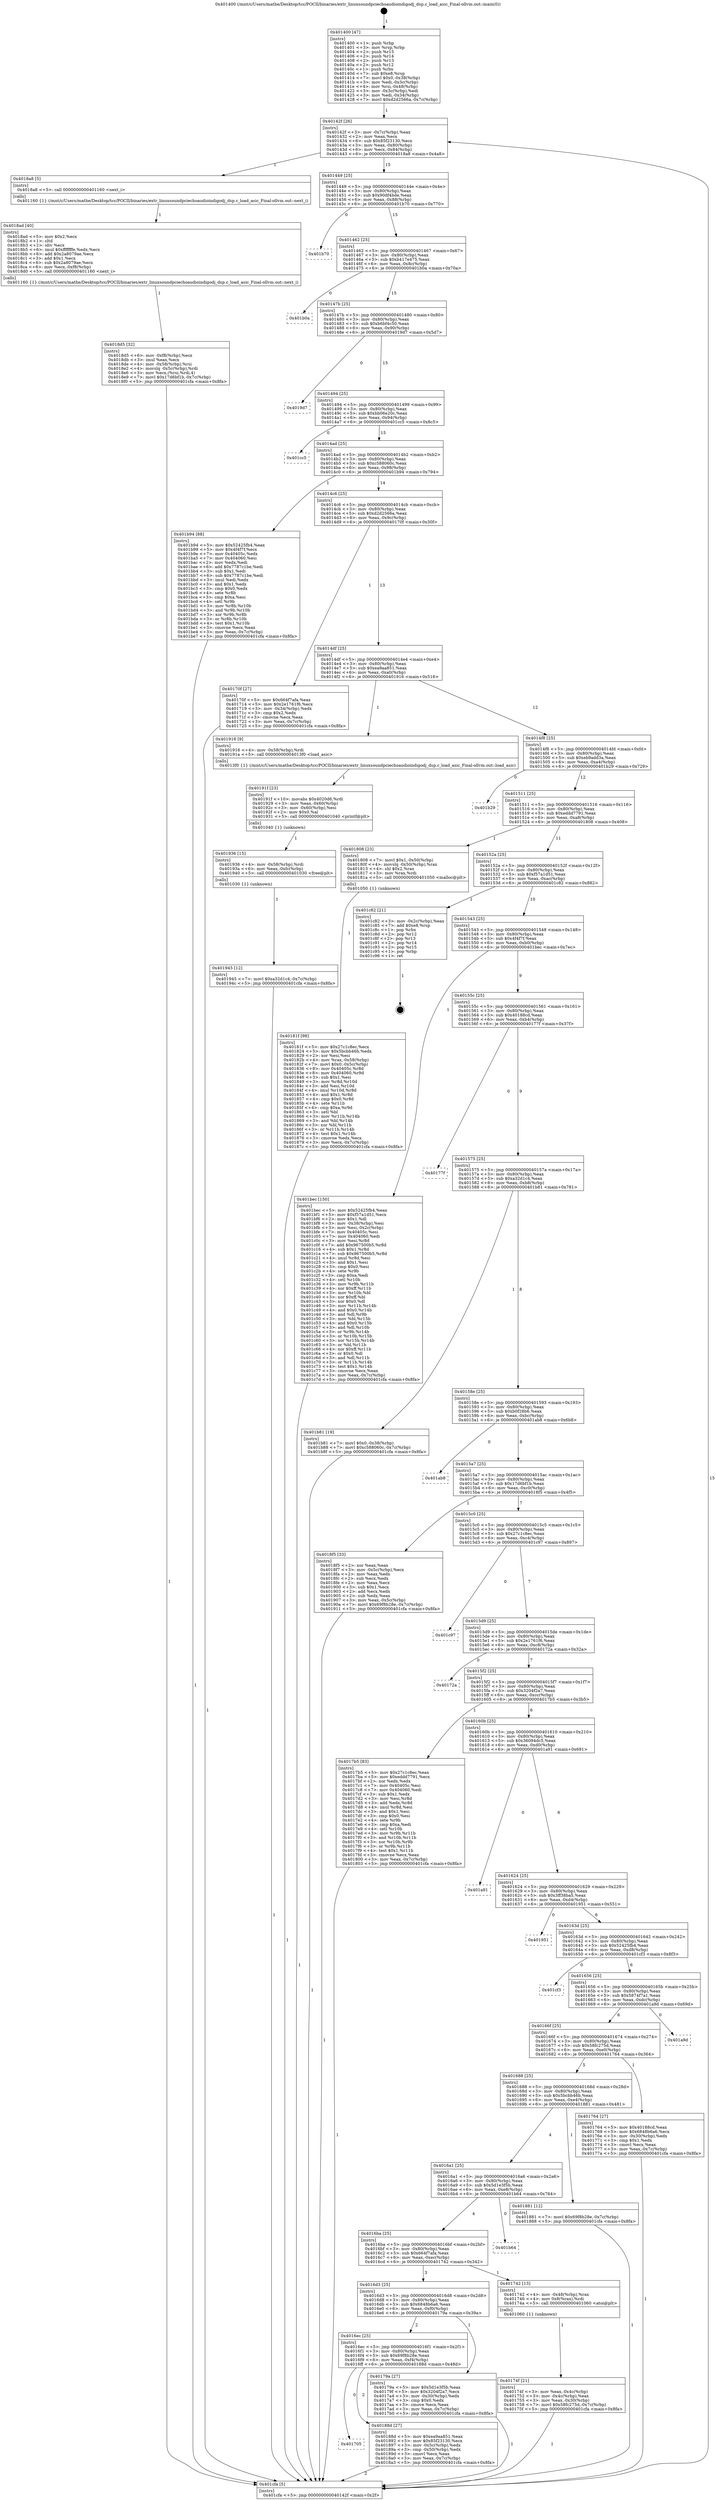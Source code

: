 digraph "0x401400" {
  label = "0x401400 (/mnt/c/Users/mathe/Desktop/tcc/POCII/binaries/extr_linuxsoundpciechoaudioindigodj_dsp.c_load_asic_Final-ollvm.out::main(0))"
  labelloc = "t"
  node[shape=record]

  Entry [label="",width=0.3,height=0.3,shape=circle,fillcolor=black,style=filled]
  "0x40142f" [label="{
     0x40142f [26]\l
     | [instrs]\l
     &nbsp;&nbsp;0x40142f \<+3\>: mov -0x7c(%rbp),%eax\l
     &nbsp;&nbsp;0x401432 \<+2\>: mov %eax,%ecx\l
     &nbsp;&nbsp;0x401434 \<+6\>: sub $0x85f23130,%ecx\l
     &nbsp;&nbsp;0x40143a \<+3\>: mov %eax,-0x80(%rbp)\l
     &nbsp;&nbsp;0x40143d \<+6\>: mov %ecx,-0x84(%rbp)\l
     &nbsp;&nbsp;0x401443 \<+6\>: je 00000000004018a8 \<main+0x4a8\>\l
  }"]
  "0x4018a8" [label="{
     0x4018a8 [5]\l
     | [instrs]\l
     &nbsp;&nbsp;0x4018a8 \<+5\>: call 0000000000401160 \<next_i\>\l
     | [calls]\l
     &nbsp;&nbsp;0x401160 \{1\} (/mnt/c/Users/mathe/Desktop/tcc/POCII/binaries/extr_linuxsoundpciechoaudioindigodj_dsp.c_load_asic_Final-ollvm.out::next_i)\l
  }"]
  "0x401449" [label="{
     0x401449 [25]\l
     | [instrs]\l
     &nbsp;&nbsp;0x401449 \<+5\>: jmp 000000000040144e \<main+0x4e\>\l
     &nbsp;&nbsp;0x40144e \<+3\>: mov -0x80(%rbp),%eax\l
     &nbsp;&nbsp;0x401451 \<+5\>: sub $0x90df4bde,%eax\l
     &nbsp;&nbsp;0x401456 \<+6\>: mov %eax,-0x88(%rbp)\l
     &nbsp;&nbsp;0x40145c \<+6\>: je 0000000000401b70 \<main+0x770\>\l
  }"]
  Exit [label="",width=0.3,height=0.3,shape=circle,fillcolor=black,style=filled,peripheries=2]
  "0x401b70" [label="{
     0x401b70\l
  }", style=dashed]
  "0x401462" [label="{
     0x401462 [25]\l
     | [instrs]\l
     &nbsp;&nbsp;0x401462 \<+5\>: jmp 0000000000401467 \<main+0x67\>\l
     &nbsp;&nbsp;0x401467 \<+3\>: mov -0x80(%rbp),%eax\l
     &nbsp;&nbsp;0x40146a \<+5\>: sub $0xb417e475,%eax\l
     &nbsp;&nbsp;0x40146f \<+6\>: mov %eax,-0x8c(%rbp)\l
     &nbsp;&nbsp;0x401475 \<+6\>: je 0000000000401b0a \<main+0x70a\>\l
  }"]
  "0x401945" [label="{
     0x401945 [12]\l
     | [instrs]\l
     &nbsp;&nbsp;0x401945 \<+7\>: movl $0xa32d1c4,-0x7c(%rbp)\l
     &nbsp;&nbsp;0x40194c \<+5\>: jmp 0000000000401cfa \<main+0x8fa\>\l
  }"]
  "0x401b0a" [label="{
     0x401b0a\l
  }", style=dashed]
  "0x40147b" [label="{
     0x40147b [25]\l
     | [instrs]\l
     &nbsp;&nbsp;0x40147b \<+5\>: jmp 0000000000401480 \<main+0x80\>\l
     &nbsp;&nbsp;0x401480 \<+3\>: mov -0x80(%rbp),%eax\l
     &nbsp;&nbsp;0x401483 \<+5\>: sub $0xb6bf4c50,%eax\l
     &nbsp;&nbsp;0x401488 \<+6\>: mov %eax,-0x90(%rbp)\l
     &nbsp;&nbsp;0x40148e \<+6\>: je 00000000004019d7 \<main+0x5d7\>\l
  }"]
  "0x401936" [label="{
     0x401936 [15]\l
     | [instrs]\l
     &nbsp;&nbsp;0x401936 \<+4\>: mov -0x58(%rbp),%rdi\l
     &nbsp;&nbsp;0x40193a \<+6\>: mov %eax,-0xfc(%rbp)\l
     &nbsp;&nbsp;0x401940 \<+5\>: call 0000000000401030 \<free@plt\>\l
     | [calls]\l
     &nbsp;&nbsp;0x401030 \{1\} (unknown)\l
  }"]
  "0x4019d7" [label="{
     0x4019d7\l
  }", style=dashed]
  "0x401494" [label="{
     0x401494 [25]\l
     | [instrs]\l
     &nbsp;&nbsp;0x401494 \<+5\>: jmp 0000000000401499 \<main+0x99\>\l
     &nbsp;&nbsp;0x401499 \<+3\>: mov -0x80(%rbp),%eax\l
     &nbsp;&nbsp;0x40149c \<+5\>: sub $0xbb06e20c,%eax\l
     &nbsp;&nbsp;0x4014a1 \<+6\>: mov %eax,-0x94(%rbp)\l
     &nbsp;&nbsp;0x4014a7 \<+6\>: je 0000000000401cc5 \<main+0x8c5\>\l
  }"]
  "0x40191f" [label="{
     0x40191f [23]\l
     | [instrs]\l
     &nbsp;&nbsp;0x40191f \<+10\>: movabs $0x4020d6,%rdi\l
     &nbsp;&nbsp;0x401929 \<+3\>: mov %eax,-0x60(%rbp)\l
     &nbsp;&nbsp;0x40192c \<+3\>: mov -0x60(%rbp),%esi\l
     &nbsp;&nbsp;0x40192f \<+2\>: mov $0x0,%al\l
     &nbsp;&nbsp;0x401931 \<+5\>: call 0000000000401040 \<printf@plt\>\l
     | [calls]\l
     &nbsp;&nbsp;0x401040 \{1\} (unknown)\l
  }"]
  "0x401cc5" [label="{
     0x401cc5\l
  }", style=dashed]
  "0x4014ad" [label="{
     0x4014ad [25]\l
     | [instrs]\l
     &nbsp;&nbsp;0x4014ad \<+5\>: jmp 00000000004014b2 \<main+0xb2\>\l
     &nbsp;&nbsp;0x4014b2 \<+3\>: mov -0x80(%rbp),%eax\l
     &nbsp;&nbsp;0x4014b5 \<+5\>: sub $0xc588060c,%eax\l
     &nbsp;&nbsp;0x4014ba \<+6\>: mov %eax,-0x98(%rbp)\l
     &nbsp;&nbsp;0x4014c0 \<+6\>: je 0000000000401b94 \<main+0x794\>\l
  }"]
  "0x4018d5" [label="{
     0x4018d5 [32]\l
     | [instrs]\l
     &nbsp;&nbsp;0x4018d5 \<+6\>: mov -0xf8(%rbp),%ecx\l
     &nbsp;&nbsp;0x4018db \<+3\>: imul %eax,%ecx\l
     &nbsp;&nbsp;0x4018de \<+4\>: mov -0x58(%rbp),%rsi\l
     &nbsp;&nbsp;0x4018e2 \<+4\>: movslq -0x5c(%rbp),%rdi\l
     &nbsp;&nbsp;0x4018e6 \<+3\>: mov %ecx,(%rsi,%rdi,4)\l
     &nbsp;&nbsp;0x4018e9 \<+7\>: movl $0x17d6bf1b,-0x7c(%rbp)\l
     &nbsp;&nbsp;0x4018f0 \<+5\>: jmp 0000000000401cfa \<main+0x8fa\>\l
  }"]
  "0x401b94" [label="{
     0x401b94 [88]\l
     | [instrs]\l
     &nbsp;&nbsp;0x401b94 \<+5\>: mov $0x52425fb4,%eax\l
     &nbsp;&nbsp;0x401b99 \<+5\>: mov $0x4f4f7f,%ecx\l
     &nbsp;&nbsp;0x401b9e \<+7\>: mov 0x40405c,%edx\l
     &nbsp;&nbsp;0x401ba5 \<+7\>: mov 0x404060,%esi\l
     &nbsp;&nbsp;0x401bac \<+2\>: mov %edx,%edi\l
     &nbsp;&nbsp;0x401bae \<+6\>: add $0x7787c1be,%edi\l
     &nbsp;&nbsp;0x401bb4 \<+3\>: sub $0x1,%edi\l
     &nbsp;&nbsp;0x401bb7 \<+6\>: sub $0x7787c1be,%edi\l
     &nbsp;&nbsp;0x401bbd \<+3\>: imul %edi,%edx\l
     &nbsp;&nbsp;0x401bc0 \<+3\>: and $0x1,%edx\l
     &nbsp;&nbsp;0x401bc3 \<+3\>: cmp $0x0,%edx\l
     &nbsp;&nbsp;0x401bc6 \<+4\>: sete %r8b\l
     &nbsp;&nbsp;0x401bca \<+3\>: cmp $0xa,%esi\l
     &nbsp;&nbsp;0x401bcd \<+4\>: setl %r9b\l
     &nbsp;&nbsp;0x401bd1 \<+3\>: mov %r8b,%r10b\l
     &nbsp;&nbsp;0x401bd4 \<+3\>: and %r9b,%r10b\l
     &nbsp;&nbsp;0x401bd7 \<+3\>: xor %r9b,%r8b\l
     &nbsp;&nbsp;0x401bda \<+3\>: or %r8b,%r10b\l
     &nbsp;&nbsp;0x401bdd \<+4\>: test $0x1,%r10b\l
     &nbsp;&nbsp;0x401be1 \<+3\>: cmovne %ecx,%eax\l
     &nbsp;&nbsp;0x401be4 \<+3\>: mov %eax,-0x7c(%rbp)\l
     &nbsp;&nbsp;0x401be7 \<+5\>: jmp 0000000000401cfa \<main+0x8fa\>\l
  }"]
  "0x4014c6" [label="{
     0x4014c6 [25]\l
     | [instrs]\l
     &nbsp;&nbsp;0x4014c6 \<+5\>: jmp 00000000004014cb \<main+0xcb\>\l
     &nbsp;&nbsp;0x4014cb \<+3\>: mov -0x80(%rbp),%eax\l
     &nbsp;&nbsp;0x4014ce \<+5\>: sub $0xd2d2566a,%eax\l
     &nbsp;&nbsp;0x4014d3 \<+6\>: mov %eax,-0x9c(%rbp)\l
     &nbsp;&nbsp;0x4014d9 \<+6\>: je 000000000040170f \<main+0x30f\>\l
  }"]
  "0x4018ad" [label="{
     0x4018ad [40]\l
     | [instrs]\l
     &nbsp;&nbsp;0x4018ad \<+5\>: mov $0x2,%ecx\l
     &nbsp;&nbsp;0x4018b2 \<+1\>: cltd\l
     &nbsp;&nbsp;0x4018b3 \<+2\>: idiv %ecx\l
     &nbsp;&nbsp;0x4018b5 \<+6\>: imul $0xfffffffe,%edx,%ecx\l
     &nbsp;&nbsp;0x4018bb \<+6\>: add $0x2a8079ae,%ecx\l
     &nbsp;&nbsp;0x4018c1 \<+3\>: add $0x1,%ecx\l
     &nbsp;&nbsp;0x4018c4 \<+6\>: sub $0x2a8079ae,%ecx\l
     &nbsp;&nbsp;0x4018ca \<+6\>: mov %ecx,-0xf8(%rbp)\l
     &nbsp;&nbsp;0x4018d0 \<+5\>: call 0000000000401160 \<next_i\>\l
     | [calls]\l
     &nbsp;&nbsp;0x401160 \{1\} (/mnt/c/Users/mathe/Desktop/tcc/POCII/binaries/extr_linuxsoundpciechoaudioindigodj_dsp.c_load_asic_Final-ollvm.out::next_i)\l
  }"]
  "0x40170f" [label="{
     0x40170f [27]\l
     | [instrs]\l
     &nbsp;&nbsp;0x40170f \<+5\>: mov $0x664f7afa,%eax\l
     &nbsp;&nbsp;0x401714 \<+5\>: mov $0x2e1761f6,%ecx\l
     &nbsp;&nbsp;0x401719 \<+3\>: mov -0x34(%rbp),%edx\l
     &nbsp;&nbsp;0x40171c \<+3\>: cmp $0x2,%edx\l
     &nbsp;&nbsp;0x40171f \<+3\>: cmovne %ecx,%eax\l
     &nbsp;&nbsp;0x401722 \<+3\>: mov %eax,-0x7c(%rbp)\l
     &nbsp;&nbsp;0x401725 \<+5\>: jmp 0000000000401cfa \<main+0x8fa\>\l
  }"]
  "0x4014df" [label="{
     0x4014df [25]\l
     | [instrs]\l
     &nbsp;&nbsp;0x4014df \<+5\>: jmp 00000000004014e4 \<main+0xe4\>\l
     &nbsp;&nbsp;0x4014e4 \<+3\>: mov -0x80(%rbp),%eax\l
     &nbsp;&nbsp;0x4014e7 \<+5\>: sub $0xea9aa851,%eax\l
     &nbsp;&nbsp;0x4014ec \<+6\>: mov %eax,-0xa0(%rbp)\l
     &nbsp;&nbsp;0x4014f2 \<+6\>: je 0000000000401916 \<main+0x516\>\l
  }"]
  "0x401cfa" [label="{
     0x401cfa [5]\l
     | [instrs]\l
     &nbsp;&nbsp;0x401cfa \<+5\>: jmp 000000000040142f \<main+0x2f\>\l
  }"]
  "0x401400" [label="{
     0x401400 [47]\l
     | [instrs]\l
     &nbsp;&nbsp;0x401400 \<+1\>: push %rbp\l
     &nbsp;&nbsp;0x401401 \<+3\>: mov %rsp,%rbp\l
     &nbsp;&nbsp;0x401404 \<+2\>: push %r15\l
     &nbsp;&nbsp;0x401406 \<+2\>: push %r14\l
     &nbsp;&nbsp;0x401408 \<+2\>: push %r13\l
     &nbsp;&nbsp;0x40140a \<+2\>: push %r12\l
     &nbsp;&nbsp;0x40140c \<+1\>: push %rbx\l
     &nbsp;&nbsp;0x40140d \<+7\>: sub $0xe8,%rsp\l
     &nbsp;&nbsp;0x401414 \<+7\>: movl $0x0,-0x38(%rbp)\l
     &nbsp;&nbsp;0x40141b \<+3\>: mov %edi,-0x3c(%rbp)\l
     &nbsp;&nbsp;0x40141e \<+4\>: mov %rsi,-0x48(%rbp)\l
     &nbsp;&nbsp;0x401422 \<+3\>: mov -0x3c(%rbp),%edi\l
     &nbsp;&nbsp;0x401425 \<+3\>: mov %edi,-0x34(%rbp)\l
     &nbsp;&nbsp;0x401428 \<+7\>: movl $0xd2d2566a,-0x7c(%rbp)\l
  }"]
  "0x401705" [label="{
     0x401705\l
  }", style=dashed]
  "0x401916" [label="{
     0x401916 [9]\l
     | [instrs]\l
     &nbsp;&nbsp;0x401916 \<+4\>: mov -0x58(%rbp),%rdi\l
     &nbsp;&nbsp;0x40191a \<+5\>: call 00000000004013f0 \<load_asic\>\l
     | [calls]\l
     &nbsp;&nbsp;0x4013f0 \{1\} (/mnt/c/Users/mathe/Desktop/tcc/POCII/binaries/extr_linuxsoundpciechoaudioindigodj_dsp.c_load_asic_Final-ollvm.out::load_asic)\l
  }"]
  "0x4014f8" [label="{
     0x4014f8 [25]\l
     | [instrs]\l
     &nbsp;&nbsp;0x4014f8 \<+5\>: jmp 00000000004014fd \<main+0xfd\>\l
     &nbsp;&nbsp;0x4014fd \<+3\>: mov -0x80(%rbp),%eax\l
     &nbsp;&nbsp;0x401500 \<+5\>: sub $0xeb9add3a,%eax\l
     &nbsp;&nbsp;0x401505 \<+6\>: mov %eax,-0xa4(%rbp)\l
     &nbsp;&nbsp;0x40150b \<+6\>: je 0000000000401b29 \<main+0x729\>\l
  }"]
  "0x40188d" [label="{
     0x40188d [27]\l
     | [instrs]\l
     &nbsp;&nbsp;0x40188d \<+5\>: mov $0xea9aa851,%eax\l
     &nbsp;&nbsp;0x401892 \<+5\>: mov $0x85f23130,%ecx\l
     &nbsp;&nbsp;0x401897 \<+3\>: mov -0x5c(%rbp),%edx\l
     &nbsp;&nbsp;0x40189a \<+3\>: cmp -0x50(%rbp),%edx\l
     &nbsp;&nbsp;0x40189d \<+3\>: cmovl %ecx,%eax\l
     &nbsp;&nbsp;0x4018a0 \<+3\>: mov %eax,-0x7c(%rbp)\l
     &nbsp;&nbsp;0x4018a3 \<+5\>: jmp 0000000000401cfa \<main+0x8fa\>\l
  }"]
  "0x401b29" [label="{
     0x401b29\l
  }", style=dashed]
  "0x401511" [label="{
     0x401511 [25]\l
     | [instrs]\l
     &nbsp;&nbsp;0x401511 \<+5\>: jmp 0000000000401516 \<main+0x116\>\l
     &nbsp;&nbsp;0x401516 \<+3\>: mov -0x80(%rbp),%eax\l
     &nbsp;&nbsp;0x401519 \<+5\>: sub $0xeddd7791,%eax\l
     &nbsp;&nbsp;0x40151e \<+6\>: mov %eax,-0xa8(%rbp)\l
     &nbsp;&nbsp;0x401524 \<+6\>: je 0000000000401808 \<main+0x408\>\l
  }"]
  "0x40181f" [label="{
     0x40181f [98]\l
     | [instrs]\l
     &nbsp;&nbsp;0x40181f \<+5\>: mov $0x27c1c8ec,%ecx\l
     &nbsp;&nbsp;0x401824 \<+5\>: mov $0x5bcbb46b,%edx\l
     &nbsp;&nbsp;0x401829 \<+2\>: xor %esi,%esi\l
     &nbsp;&nbsp;0x40182b \<+4\>: mov %rax,-0x58(%rbp)\l
     &nbsp;&nbsp;0x40182f \<+7\>: movl $0x0,-0x5c(%rbp)\l
     &nbsp;&nbsp;0x401836 \<+8\>: mov 0x40405c,%r8d\l
     &nbsp;&nbsp;0x40183e \<+8\>: mov 0x404060,%r9d\l
     &nbsp;&nbsp;0x401846 \<+3\>: sub $0x1,%esi\l
     &nbsp;&nbsp;0x401849 \<+3\>: mov %r8d,%r10d\l
     &nbsp;&nbsp;0x40184c \<+3\>: add %esi,%r10d\l
     &nbsp;&nbsp;0x40184f \<+4\>: imul %r10d,%r8d\l
     &nbsp;&nbsp;0x401853 \<+4\>: and $0x1,%r8d\l
     &nbsp;&nbsp;0x401857 \<+4\>: cmp $0x0,%r8d\l
     &nbsp;&nbsp;0x40185b \<+4\>: sete %r11b\l
     &nbsp;&nbsp;0x40185f \<+4\>: cmp $0xa,%r9d\l
     &nbsp;&nbsp;0x401863 \<+3\>: setl %bl\l
     &nbsp;&nbsp;0x401866 \<+3\>: mov %r11b,%r14b\l
     &nbsp;&nbsp;0x401869 \<+3\>: and %bl,%r14b\l
     &nbsp;&nbsp;0x40186c \<+3\>: xor %bl,%r11b\l
     &nbsp;&nbsp;0x40186f \<+3\>: or %r11b,%r14b\l
     &nbsp;&nbsp;0x401872 \<+4\>: test $0x1,%r14b\l
     &nbsp;&nbsp;0x401876 \<+3\>: cmovne %edx,%ecx\l
     &nbsp;&nbsp;0x401879 \<+3\>: mov %ecx,-0x7c(%rbp)\l
     &nbsp;&nbsp;0x40187c \<+5\>: jmp 0000000000401cfa \<main+0x8fa\>\l
  }"]
  "0x401808" [label="{
     0x401808 [23]\l
     | [instrs]\l
     &nbsp;&nbsp;0x401808 \<+7\>: movl $0x1,-0x50(%rbp)\l
     &nbsp;&nbsp;0x40180f \<+4\>: movslq -0x50(%rbp),%rax\l
     &nbsp;&nbsp;0x401813 \<+4\>: shl $0x2,%rax\l
     &nbsp;&nbsp;0x401817 \<+3\>: mov %rax,%rdi\l
     &nbsp;&nbsp;0x40181a \<+5\>: call 0000000000401050 \<malloc@plt\>\l
     | [calls]\l
     &nbsp;&nbsp;0x401050 \{1\} (unknown)\l
  }"]
  "0x40152a" [label="{
     0x40152a [25]\l
     | [instrs]\l
     &nbsp;&nbsp;0x40152a \<+5\>: jmp 000000000040152f \<main+0x12f\>\l
     &nbsp;&nbsp;0x40152f \<+3\>: mov -0x80(%rbp),%eax\l
     &nbsp;&nbsp;0x401532 \<+5\>: sub $0xf57a1d51,%eax\l
     &nbsp;&nbsp;0x401537 \<+6\>: mov %eax,-0xac(%rbp)\l
     &nbsp;&nbsp;0x40153d \<+6\>: je 0000000000401c82 \<main+0x882\>\l
  }"]
  "0x4016ec" [label="{
     0x4016ec [25]\l
     | [instrs]\l
     &nbsp;&nbsp;0x4016ec \<+5\>: jmp 00000000004016f1 \<main+0x2f1\>\l
     &nbsp;&nbsp;0x4016f1 \<+3\>: mov -0x80(%rbp),%eax\l
     &nbsp;&nbsp;0x4016f4 \<+5\>: sub $0x69f8b28e,%eax\l
     &nbsp;&nbsp;0x4016f9 \<+6\>: mov %eax,-0xf4(%rbp)\l
     &nbsp;&nbsp;0x4016ff \<+6\>: je 000000000040188d \<main+0x48d\>\l
  }"]
  "0x401c82" [label="{
     0x401c82 [21]\l
     | [instrs]\l
     &nbsp;&nbsp;0x401c82 \<+3\>: mov -0x2c(%rbp),%eax\l
     &nbsp;&nbsp;0x401c85 \<+7\>: add $0xe8,%rsp\l
     &nbsp;&nbsp;0x401c8c \<+1\>: pop %rbx\l
     &nbsp;&nbsp;0x401c8d \<+2\>: pop %r12\l
     &nbsp;&nbsp;0x401c8f \<+2\>: pop %r13\l
     &nbsp;&nbsp;0x401c91 \<+2\>: pop %r14\l
     &nbsp;&nbsp;0x401c93 \<+2\>: pop %r15\l
     &nbsp;&nbsp;0x401c95 \<+1\>: pop %rbp\l
     &nbsp;&nbsp;0x401c96 \<+1\>: ret\l
  }"]
  "0x401543" [label="{
     0x401543 [25]\l
     | [instrs]\l
     &nbsp;&nbsp;0x401543 \<+5\>: jmp 0000000000401548 \<main+0x148\>\l
     &nbsp;&nbsp;0x401548 \<+3\>: mov -0x80(%rbp),%eax\l
     &nbsp;&nbsp;0x40154b \<+5\>: sub $0x4f4f7f,%eax\l
     &nbsp;&nbsp;0x401550 \<+6\>: mov %eax,-0xb0(%rbp)\l
     &nbsp;&nbsp;0x401556 \<+6\>: je 0000000000401bec \<main+0x7ec\>\l
  }"]
  "0x40179a" [label="{
     0x40179a [27]\l
     | [instrs]\l
     &nbsp;&nbsp;0x40179a \<+5\>: mov $0x5d1e3f5b,%eax\l
     &nbsp;&nbsp;0x40179f \<+5\>: mov $0x3204f2a7,%ecx\l
     &nbsp;&nbsp;0x4017a4 \<+3\>: mov -0x30(%rbp),%edx\l
     &nbsp;&nbsp;0x4017a7 \<+3\>: cmp $0x0,%edx\l
     &nbsp;&nbsp;0x4017aa \<+3\>: cmove %ecx,%eax\l
     &nbsp;&nbsp;0x4017ad \<+3\>: mov %eax,-0x7c(%rbp)\l
     &nbsp;&nbsp;0x4017b0 \<+5\>: jmp 0000000000401cfa \<main+0x8fa\>\l
  }"]
  "0x401bec" [label="{
     0x401bec [150]\l
     | [instrs]\l
     &nbsp;&nbsp;0x401bec \<+5\>: mov $0x52425fb4,%eax\l
     &nbsp;&nbsp;0x401bf1 \<+5\>: mov $0xf57a1d51,%ecx\l
     &nbsp;&nbsp;0x401bf6 \<+2\>: mov $0x1,%dl\l
     &nbsp;&nbsp;0x401bf8 \<+3\>: mov -0x38(%rbp),%esi\l
     &nbsp;&nbsp;0x401bfb \<+3\>: mov %esi,-0x2c(%rbp)\l
     &nbsp;&nbsp;0x401bfe \<+7\>: mov 0x40405c,%esi\l
     &nbsp;&nbsp;0x401c05 \<+7\>: mov 0x404060,%edi\l
     &nbsp;&nbsp;0x401c0c \<+3\>: mov %esi,%r8d\l
     &nbsp;&nbsp;0x401c0f \<+7\>: add $0x967500b5,%r8d\l
     &nbsp;&nbsp;0x401c16 \<+4\>: sub $0x1,%r8d\l
     &nbsp;&nbsp;0x401c1a \<+7\>: sub $0x967500b5,%r8d\l
     &nbsp;&nbsp;0x401c21 \<+4\>: imul %r8d,%esi\l
     &nbsp;&nbsp;0x401c25 \<+3\>: and $0x1,%esi\l
     &nbsp;&nbsp;0x401c28 \<+3\>: cmp $0x0,%esi\l
     &nbsp;&nbsp;0x401c2b \<+4\>: sete %r9b\l
     &nbsp;&nbsp;0x401c2f \<+3\>: cmp $0xa,%edi\l
     &nbsp;&nbsp;0x401c32 \<+4\>: setl %r10b\l
     &nbsp;&nbsp;0x401c36 \<+3\>: mov %r9b,%r11b\l
     &nbsp;&nbsp;0x401c39 \<+4\>: xor $0xff,%r11b\l
     &nbsp;&nbsp;0x401c3d \<+3\>: mov %r10b,%bl\l
     &nbsp;&nbsp;0x401c40 \<+3\>: xor $0xff,%bl\l
     &nbsp;&nbsp;0x401c43 \<+3\>: xor $0x0,%dl\l
     &nbsp;&nbsp;0x401c46 \<+3\>: mov %r11b,%r14b\l
     &nbsp;&nbsp;0x401c49 \<+4\>: and $0x0,%r14b\l
     &nbsp;&nbsp;0x401c4d \<+3\>: and %dl,%r9b\l
     &nbsp;&nbsp;0x401c50 \<+3\>: mov %bl,%r15b\l
     &nbsp;&nbsp;0x401c53 \<+4\>: and $0x0,%r15b\l
     &nbsp;&nbsp;0x401c57 \<+3\>: and %dl,%r10b\l
     &nbsp;&nbsp;0x401c5a \<+3\>: or %r9b,%r14b\l
     &nbsp;&nbsp;0x401c5d \<+3\>: or %r10b,%r15b\l
     &nbsp;&nbsp;0x401c60 \<+3\>: xor %r15b,%r14b\l
     &nbsp;&nbsp;0x401c63 \<+3\>: or %bl,%r11b\l
     &nbsp;&nbsp;0x401c66 \<+4\>: xor $0xff,%r11b\l
     &nbsp;&nbsp;0x401c6a \<+3\>: or $0x0,%dl\l
     &nbsp;&nbsp;0x401c6d \<+3\>: and %dl,%r11b\l
     &nbsp;&nbsp;0x401c70 \<+3\>: or %r11b,%r14b\l
     &nbsp;&nbsp;0x401c73 \<+4\>: test $0x1,%r14b\l
     &nbsp;&nbsp;0x401c77 \<+3\>: cmovne %ecx,%eax\l
     &nbsp;&nbsp;0x401c7a \<+3\>: mov %eax,-0x7c(%rbp)\l
     &nbsp;&nbsp;0x401c7d \<+5\>: jmp 0000000000401cfa \<main+0x8fa\>\l
  }"]
  "0x40155c" [label="{
     0x40155c [25]\l
     | [instrs]\l
     &nbsp;&nbsp;0x40155c \<+5\>: jmp 0000000000401561 \<main+0x161\>\l
     &nbsp;&nbsp;0x401561 \<+3\>: mov -0x80(%rbp),%eax\l
     &nbsp;&nbsp;0x401564 \<+5\>: sub $0x40188cd,%eax\l
     &nbsp;&nbsp;0x401569 \<+6\>: mov %eax,-0xb4(%rbp)\l
     &nbsp;&nbsp;0x40156f \<+6\>: je 000000000040177f \<main+0x37f\>\l
  }"]
  "0x40174f" [label="{
     0x40174f [21]\l
     | [instrs]\l
     &nbsp;&nbsp;0x40174f \<+3\>: mov %eax,-0x4c(%rbp)\l
     &nbsp;&nbsp;0x401752 \<+3\>: mov -0x4c(%rbp),%eax\l
     &nbsp;&nbsp;0x401755 \<+3\>: mov %eax,-0x30(%rbp)\l
     &nbsp;&nbsp;0x401758 \<+7\>: movl $0x58fc275d,-0x7c(%rbp)\l
     &nbsp;&nbsp;0x40175f \<+5\>: jmp 0000000000401cfa \<main+0x8fa\>\l
  }"]
  "0x40177f" [label="{
     0x40177f\l
  }", style=dashed]
  "0x401575" [label="{
     0x401575 [25]\l
     | [instrs]\l
     &nbsp;&nbsp;0x401575 \<+5\>: jmp 000000000040157a \<main+0x17a\>\l
     &nbsp;&nbsp;0x40157a \<+3\>: mov -0x80(%rbp),%eax\l
     &nbsp;&nbsp;0x40157d \<+5\>: sub $0xa32d1c4,%eax\l
     &nbsp;&nbsp;0x401582 \<+6\>: mov %eax,-0xb8(%rbp)\l
     &nbsp;&nbsp;0x401588 \<+6\>: je 0000000000401b81 \<main+0x781\>\l
  }"]
  "0x4016d3" [label="{
     0x4016d3 [25]\l
     | [instrs]\l
     &nbsp;&nbsp;0x4016d3 \<+5\>: jmp 00000000004016d8 \<main+0x2d8\>\l
     &nbsp;&nbsp;0x4016d8 \<+3\>: mov -0x80(%rbp),%eax\l
     &nbsp;&nbsp;0x4016db \<+5\>: sub $0x6848b6a6,%eax\l
     &nbsp;&nbsp;0x4016e0 \<+6\>: mov %eax,-0xf0(%rbp)\l
     &nbsp;&nbsp;0x4016e6 \<+6\>: je 000000000040179a \<main+0x39a\>\l
  }"]
  "0x401b81" [label="{
     0x401b81 [19]\l
     | [instrs]\l
     &nbsp;&nbsp;0x401b81 \<+7\>: movl $0x0,-0x38(%rbp)\l
     &nbsp;&nbsp;0x401b88 \<+7\>: movl $0xc588060c,-0x7c(%rbp)\l
     &nbsp;&nbsp;0x401b8f \<+5\>: jmp 0000000000401cfa \<main+0x8fa\>\l
  }"]
  "0x40158e" [label="{
     0x40158e [25]\l
     | [instrs]\l
     &nbsp;&nbsp;0x40158e \<+5\>: jmp 0000000000401593 \<main+0x193\>\l
     &nbsp;&nbsp;0x401593 \<+3\>: mov -0x80(%rbp),%eax\l
     &nbsp;&nbsp;0x401596 \<+5\>: sub $0xb0f28b6,%eax\l
     &nbsp;&nbsp;0x40159b \<+6\>: mov %eax,-0xbc(%rbp)\l
     &nbsp;&nbsp;0x4015a1 \<+6\>: je 0000000000401ab8 \<main+0x6b8\>\l
  }"]
  "0x401742" [label="{
     0x401742 [13]\l
     | [instrs]\l
     &nbsp;&nbsp;0x401742 \<+4\>: mov -0x48(%rbp),%rax\l
     &nbsp;&nbsp;0x401746 \<+4\>: mov 0x8(%rax),%rdi\l
     &nbsp;&nbsp;0x40174a \<+5\>: call 0000000000401060 \<atoi@plt\>\l
     | [calls]\l
     &nbsp;&nbsp;0x401060 \{1\} (unknown)\l
  }"]
  "0x401ab8" [label="{
     0x401ab8\l
  }", style=dashed]
  "0x4015a7" [label="{
     0x4015a7 [25]\l
     | [instrs]\l
     &nbsp;&nbsp;0x4015a7 \<+5\>: jmp 00000000004015ac \<main+0x1ac\>\l
     &nbsp;&nbsp;0x4015ac \<+3\>: mov -0x80(%rbp),%eax\l
     &nbsp;&nbsp;0x4015af \<+5\>: sub $0x17d6bf1b,%eax\l
     &nbsp;&nbsp;0x4015b4 \<+6\>: mov %eax,-0xc0(%rbp)\l
     &nbsp;&nbsp;0x4015ba \<+6\>: je 00000000004018f5 \<main+0x4f5\>\l
  }"]
  "0x4016ba" [label="{
     0x4016ba [25]\l
     | [instrs]\l
     &nbsp;&nbsp;0x4016ba \<+5\>: jmp 00000000004016bf \<main+0x2bf\>\l
     &nbsp;&nbsp;0x4016bf \<+3\>: mov -0x80(%rbp),%eax\l
     &nbsp;&nbsp;0x4016c2 \<+5\>: sub $0x664f7afa,%eax\l
     &nbsp;&nbsp;0x4016c7 \<+6\>: mov %eax,-0xec(%rbp)\l
     &nbsp;&nbsp;0x4016cd \<+6\>: je 0000000000401742 \<main+0x342\>\l
  }"]
  "0x4018f5" [label="{
     0x4018f5 [33]\l
     | [instrs]\l
     &nbsp;&nbsp;0x4018f5 \<+2\>: xor %eax,%eax\l
     &nbsp;&nbsp;0x4018f7 \<+3\>: mov -0x5c(%rbp),%ecx\l
     &nbsp;&nbsp;0x4018fa \<+2\>: mov %eax,%edx\l
     &nbsp;&nbsp;0x4018fc \<+2\>: sub %ecx,%edx\l
     &nbsp;&nbsp;0x4018fe \<+2\>: mov %eax,%ecx\l
     &nbsp;&nbsp;0x401900 \<+3\>: sub $0x1,%ecx\l
     &nbsp;&nbsp;0x401903 \<+2\>: add %ecx,%edx\l
     &nbsp;&nbsp;0x401905 \<+2\>: sub %edx,%eax\l
     &nbsp;&nbsp;0x401907 \<+3\>: mov %eax,-0x5c(%rbp)\l
     &nbsp;&nbsp;0x40190a \<+7\>: movl $0x69f8b28e,-0x7c(%rbp)\l
     &nbsp;&nbsp;0x401911 \<+5\>: jmp 0000000000401cfa \<main+0x8fa\>\l
  }"]
  "0x4015c0" [label="{
     0x4015c0 [25]\l
     | [instrs]\l
     &nbsp;&nbsp;0x4015c0 \<+5\>: jmp 00000000004015c5 \<main+0x1c5\>\l
     &nbsp;&nbsp;0x4015c5 \<+3\>: mov -0x80(%rbp),%eax\l
     &nbsp;&nbsp;0x4015c8 \<+5\>: sub $0x27c1c8ec,%eax\l
     &nbsp;&nbsp;0x4015cd \<+6\>: mov %eax,-0xc4(%rbp)\l
     &nbsp;&nbsp;0x4015d3 \<+6\>: je 0000000000401c97 \<main+0x897\>\l
  }"]
  "0x401b64" [label="{
     0x401b64\l
  }", style=dashed]
  "0x401c97" [label="{
     0x401c97\l
  }", style=dashed]
  "0x4015d9" [label="{
     0x4015d9 [25]\l
     | [instrs]\l
     &nbsp;&nbsp;0x4015d9 \<+5\>: jmp 00000000004015de \<main+0x1de\>\l
     &nbsp;&nbsp;0x4015de \<+3\>: mov -0x80(%rbp),%eax\l
     &nbsp;&nbsp;0x4015e1 \<+5\>: sub $0x2e1761f6,%eax\l
     &nbsp;&nbsp;0x4015e6 \<+6\>: mov %eax,-0xc8(%rbp)\l
     &nbsp;&nbsp;0x4015ec \<+6\>: je 000000000040172a \<main+0x32a\>\l
  }"]
  "0x4016a1" [label="{
     0x4016a1 [25]\l
     | [instrs]\l
     &nbsp;&nbsp;0x4016a1 \<+5\>: jmp 00000000004016a6 \<main+0x2a6\>\l
     &nbsp;&nbsp;0x4016a6 \<+3\>: mov -0x80(%rbp),%eax\l
     &nbsp;&nbsp;0x4016a9 \<+5\>: sub $0x5d1e3f5b,%eax\l
     &nbsp;&nbsp;0x4016ae \<+6\>: mov %eax,-0xe8(%rbp)\l
     &nbsp;&nbsp;0x4016b4 \<+6\>: je 0000000000401b64 \<main+0x764\>\l
  }"]
  "0x40172a" [label="{
     0x40172a\l
  }", style=dashed]
  "0x4015f2" [label="{
     0x4015f2 [25]\l
     | [instrs]\l
     &nbsp;&nbsp;0x4015f2 \<+5\>: jmp 00000000004015f7 \<main+0x1f7\>\l
     &nbsp;&nbsp;0x4015f7 \<+3\>: mov -0x80(%rbp),%eax\l
     &nbsp;&nbsp;0x4015fa \<+5\>: sub $0x3204f2a7,%eax\l
     &nbsp;&nbsp;0x4015ff \<+6\>: mov %eax,-0xcc(%rbp)\l
     &nbsp;&nbsp;0x401605 \<+6\>: je 00000000004017b5 \<main+0x3b5\>\l
  }"]
  "0x401881" [label="{
     0x401881 [12]\l
     | [instrs]\l
     &nbsp;&nbsp;0x401881 \<+7\>: movl $0x69f8b28e,-0x7c(%rbp)\l
     &nbsp;&nbsp;0x401888 \<+5\>: jmp 0000000000401cfa \<main+0x8fa\>\l
  }"]
  "0x4017b5" [label="{
     0x4017b5 [83]\l
     | [instrs]\l
     &nbsp;&nbsp;0x4017b5 \<+5\>: mov $0x27c1c8ec,%eax\l
     &nbsp;&nbsp;0x4017ba \<+5\>: mov $0xeddd7791,%ecx\l
     &nbsp;&nbsp;0x4017bf \<+2\>: xor %edx,%edx\l
     &nbsp;&nbsp;0x4017c1 \<+7\>: mov 0x40405c,%esi\l
     &nbsp;&nbsp;0x4017c8 \<+7\>: mov 0x404060,%edi\l
     &nbsp;&nbsp;0x4017cf \<+3\>: sub $0x1,%edx\l
     &nbsp;&nbsp;0x4017d2 \<+3\>: mov %esi,%r8d\l
     &nbsp;&nbsp;0x4017d5 \<+3\>: add %edx,%r8d\l
     &nbsp;&nbsp;0x4017d8 \<+4\>: imul %r8d,%esi\l
     &nbsp;&nbsp;0x4017dc \<+3\>: and $0x1,%esi\l
     &nbsp;&nbsp;0x4017df \<+3\>: cmp $0x0,%esi\l
     &nbsp;&nbsp;0x4017e2 \<+4\>: sete %r9b\l
     &nbsp;&nbsp;0x4017e6 \<+3\>: cmp $0xa,%edi\l
     &nbsp;&nbsp;0x4017e9 \<+4\>: setl %r10b\l
     &nbsp;&nbsp;0x4017ed \<+3\>: mov %r9b,%r11b\l
     &nbsp;&nbsp;0x4017f0 \<+3\>: and %r10b,%r11b\l
     &nbsp;&nbsp;0x4017f3 \<+3\>: xor %r10b,%r9b\l
     &nbsp;&nbsp;0x4017f6 \<+3\>: or %r9b,%r11b\l
     &nbsp;&nbsp;0x4017f9 \<+4\>: test $0x1,%r11b\l
     &nbsp;&nbsp;0x4017fd \<+3\>: cmovne %ecx,%eax\l
     &nbsp;&nbsp;0x401800 \<+3\>: mov %eax,-0x7c(%rbp)\l
     &nbsp;&nbsp;0x401803 \<+5\>: jmp 0000000000401cfa \<main+0x8fa\>\l
  }"]
  "0x40160b" [label="{
     0x40160b [25]\l
     | [instrs]\l
     &nbsp;&nbsp;0x40160b \<+5\>: jmp 0000000000401610 \<main+0x210\>\l
     &nbsp;&nbsp;0x401610 \<+3\>: mov -0x80(%rbp),%eax\l
     &nbsp;&nbsp;0x401613 \<+5\>: sub $0x36094dc5,%eax\l
     &nbsp;&nbsp;0x401618 \<+6\>: mov %eax,-0xd0(%rbp)\l
     &nbsp;&nbsp;0x40161e \<+6\>: je 0000000000401a91 \<main+0x691\>\l
  }"]
  "0x401688" [label="{
     0x401688 [25]\l
     | [instrs]\l
     &nbsp;&nbsp;0x401688 \<+5\>: jmp 000000000040168d \<main+0x28d\>\l
     &nbsp;&nbsp;0x40168d \<+3\>: mov -0x80(%rbp),%eax\l
     &nbsp;&nbsp;0x401690 \<+5\>: sub $0x5bcbb46b,%eax\l
     &nbsp;&nbsp;0x401695 \<+6\>: mov %eax,-0xe4(%rbp)\l
     &nbsp;&nbsp;0x40169b \<+6\>: je 0000000000401881 \<main+0x481\>\l
  }"]
  "0x401a91" [label="{
     0x401a91\l
  }", style=dashed]
  "0x401624" [label="{
     0x401624 [25]\l
     | [instrs]\l
     &nbsp;&nbsp;0x401624 \<+5\>: jmp 0000000000401629 \<main+0x229\>\l
     &nbsp;&nbsp;0x401629 \<+3\>: mov -0x80(%rbp),%eax\l
     &nbsp;&nbsp;0x40162c \<+5\>: sub $0x3ff38ba5,%eax\l
     &nbsp;&nbsp;0x401631 \<+6\>: mov %eax,-0xd4(%rbp)\l
     &nbsp;&nbsp;0x401637 \<+6\>: je 0000000000401951 \<main+0x551\>\l
  }"]
  "0x401764" [label="{
     0x401764 [27]\l
     | [instrs]\l
     &nbsp;&nbsp;0x401764 \<+5\>: mov $0x40188cd,%eax\l
     &nbsp;&nbsp;0x401769 \<+5\>: mov $0x6848b6a6,%ecx\l
     &nbsp;&nbsp;0x40176e \<+3\>: mov -0x30(%rbp),%edx\l
     &nbsp;&nbsp;0x401771 \<+3\>: cmp $0x1,%edx\l
     &nbsp;&nbsp;0x401774 \<+3\>: cmovl %ecx,%eax\l
     &nbsp;&nbsp;0x401777 \<+3\>: mov %eax,-0x7c(%rbp)\l
     &nbsp;&nbsp;0x40177a \<+5\>: jmp 0000000000401cfa \<main+0x8fa\>\l
  }"]
  "0x401951" [label="{
     0x401951\l
  }", style=dashed]
  "0x40163d" [label="{
     0x40163d [25]\l
     | [instrs]\l
     &nbsp;&nbsp;0x40163d \<+5\>: jmp 0000000000401642 \<main+0x242\>\l
     &nbsp;&nbsp;0x401642 \<+3\>: mov -0x80(%rbp),%eax\l
     &nbsp;&nbsp;0x401645 \<+5\>: sub $0x52425fb4,%eax\l
     &nbsp;&nbsp;0x40164a \<+6\>: mov %eax,-0xd8(%rbp)\l
     &nbsp;&nbsp;0x401650 \<+6\>: je 0000000000401cf3 \<main+0x8f3\>\l
  }"]
  "0x40166f" [label="{
     0x40166f [25]\l
     | [instrs]\l
     &nbsp;&nbsp;0x40166f \<+5\>: jmp 0000000000401674 \<main+0x274\>\l
     &nbsp;&nbsp;0x401674 \<+3\>: mov -0x80(%rbp),%eax\l
     &nbsp;&nbsp;0x401677 \<+5\>: sub $0x58fc275d,%eax\l
     &nbsp;&nbsp;0x40167c \<+6\>: mov %eax,-0xe0(%rbp)\l
     &nbsp;&nbsp;0x401682 \<+6\>: je 0000000000401764 \<main+0x364\>\l
  }"]
  "0x401cf3" [label="{
     0x401cf3\l
  }", style=dashed]
  "0x401656" [label="{
     0x401656 [25]\l
     | [instrs]\l
     &nbsp;&nbsp;0x401656 \<+5\>: jmp 000000000040165b \<main+0x25b\>\l
     &nbsp;&nbsp;0x40165b \<+3\>: mov -0x80(%rbp),%eax\l
     &nbsp;&nbsp;0x40165e \<+5\>: sub $0x5874f7a1,%eax\l
     &nbsp;&nbsp;0x401663 \<+6\>: mov %eax,-0xdc(%rbp)\l
     &nbsp;&nbsp;0x401669 \<+6\>: je 0000000000401a9d \<main+0x69d\>\l
  }"]
  "0x401a9d" [label="{
     0x401a9d\l
  }", style=dashed]
  Entry -> "0x401400" [label=" 1"]
  "0x40142f" -> "0x4018a8" [label=" 1"]
  "0x40142f" -> "0x401449" [label=" 15"]
  "0x401c82" -> Exit [label=" 1"]
  "0x401449" -> "0x401b70" [label=" 0"]
  "0x401449" -> "0x401462" [label=" 15"]
  "0x401bec" -> "0x401cfa" [label=" 1"]
  "0x401462" -> "0x401b0a" [label=" 0"]
  "0x401462" -> "0x40147b" [label=" 15"]
  "0x401b94" -> "0x401cfa" [label=" 1"]
  "0x40147b" -> "0x4019d7" [label=" 0"]
  "0x40147b" -> "0x401494" [label=" 15"]
  "0x401b81" -> "0x401cfa" [label=" 1"]
  "0x401494" -> "0x401cc5" [label=" 0"]
  "0x401494" -> "0x4014ad" [label=" 15"]
  "0x401945" -> "0x401cfa" [label=" 1"]
  "0x4014ad" -> "0x401b94" [label=" 1"]
  "0x4014ad" -> "0x4014c6" [label=" 14"]
  "0x401936" -> "0x401945" [label=" 1"]
  "0x4014c6" -> "0x40170f" [label=" 1"]
  "0x4014c6" -> "0x4014df" [label=" 13"]
  "0x40170f" -> "0x401cfa" [label=" 1"]
  "0x401400" -> "0x40142f" [label=" 1"]
  "0x401cfa" -> "0x40142f" [label=" 15"]
  "0x40191f" -> "0x401936" [label=" 1"]
  "0x4014df" -> "0x401916" [label=" 1"]
  "0x4014df" -> "0x4014f8" [label=" 12"]
  "0x401916" -> "0x40191f" [label=" 1"]
  "0x4014f8" -> "0x401b29" [label=" 0"]
  "0x4014f8" -> "0x401511" [label=" 12"]
  "0x4018f5" -> "0x401cfa" [label=" 1"]
  "0x401511" -> "0x401808" [label=" 1"]
  "0x401511" -> "0x40152a" [label=" 11"]
  "0x4018ad" -> "0x4018d5" [label=" 1"]
  "0x40152a" -> "0x401c82" [label=" 1"]
  "0x40152a" -> "0x401543" [label=" 10"]
  "0x4018a8" -> "0x4018ad" [label=" 1"]
  "0x401543" -> "0x401bec" [label=" 1"]
  "0x401543" -> "0x40155c" [label=" 9"]
  "0x40188d" -> "0x401cfa" [label=" 2"]
  "0x40155c" -> "0x40177f" [label=" 0"]
  "0x40155c" -> "0x401575" [label=" 9"]
  "0x4016ec" -> "0x40188d" [label=" 2"]
  "0x401575" -> "0x401b81" [label=" 1"]
  "0x401575" -> "0x40158e" [label=" 8"]
  "0x4018d5" -> "0x401cfa" [label=" 1"]
  "0x40158e" -> "0x401ab8" [label=" 0"]
  "0x40158e" -> "0x4015a7" [label=" 8"]
  "0x401881" -> "0x401cfa" [label=" 1"]
  "0x4015a7" -> "0x4018f5" [label=" 1"]
  "0x4015a7" -> "0x4015c0" [label=" 7"]
  "0x401808" -> "0x40181f" [label=" 1"]
  "0x4015c0" -> "0x401c97" [label=" 0"]
  "0x4015c0" -> "0x4015d9" [label=" 7"]
  "0x4017b5" -> "0x401cfa" [label=" 1"]
  "0x4015d9" -> "0x40172a" [label=" 0"]
  "0x4015d9" -> "0x4015f2" [label=" 7"]
  "0x4016d3" -> "0x4016ec" [label=" 2"]
  "0x4015f2" -> "0x4017b5" [label=" 1"]
  "0x4015f2" -> "0x40160b" [label=" 6"]
  "0x4016d3" -> "0x40179a" [label=" 1"]
  "0x40160b" -> "0x401a91" [label=" 0"]
  "0x40160b" -> "0x401624" [label=" 6"]
  "0x401764" -> "0x401cfa" [label=" 1"]
  "0x401624" -> "0x401951" [label=" 0"]
  "0x401624" -> "0x40163d" [label=" 6"]
  "0x40174f" -> "0x401cfa" [label=" 1"]
  "0x40163d" -> "0x401cf3" [label=" 0"]
  "0x40163d" -> "0x401656" [label=" 6"]
  "0x4016ba" -> "0x4016d3" [label=" 3"]
  "0x401656" -> "0x401a9d" [label=" 0"]
  "0x401656" -> "0x40166f" [label=" 6"]
  "0x401742" -> "0x40174f" [label=" 1"]
  "0x40166f" -> "0x401764" [label=" 1"]
  "0x40166f" -> "0x401688" [label=" 5"]
  "0x4016ec" -> "0x401705" [label=" 0"]
  "0x401688" -> "0x401881" [label=" 1"]
  "0x401688" -> "0x4016a1" [label=" 4"]
  "0x40179a" -> "0x401cfa" [label=" 1"]
  "0x4016a1" -> "0x401b64" [label=" 0"]
  "0x4016a1" -> "0x4016ba" [label=" 4"]
  "0x40181f" -> "0x401cfa" [label=" 1"]
  "0x4016ba" -> "0x401742" [label=" 1"]
}
